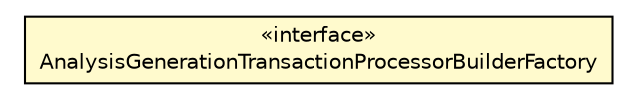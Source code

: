 #!/usr/local/bin/dot
#
# Class diagram 
# Generated by UMLGraph version 5.1 (http://www.umlgraph.org/)
#

digraph G {
	edge [fontname="Helvetica",fontsize=10,labelfontname="Helvetica",labelfontsize=10];
	node [fontname="Helvetica",fontsize=10,shape=plaintext];
	nodesep=0.25;
	ranksep=0.5;
	// org.androidtransfuse.processor.AnalysisGenerationTransactionProcessorBuilderFactory
	c86278 [label=<<table title="org.androidtransfuse.processor.AnalysisGenerationTransactionProcessorBuilderFactory" border="0" cellborder="1" cellspacing="0" cellpadding="2" port="p" bgcolor="lemonChiffon" href="./AnalysisGenerationTransactionProcessorBuilderFactory.html">
		<tr><td><table border="0" cellspacing="0" cellpadding="1">
<tr><td align="center" balign="center"> &#171;interface&#187; </td></tr>
<tr><td align="center" balign="center"> AnalysisGenerationTransactionProcessorBuilderFactory </td></tr>
		</table></td></tr>
		</table>>, fontname="Helvetica", fontcolor="black", fontsize=10.0];
}

